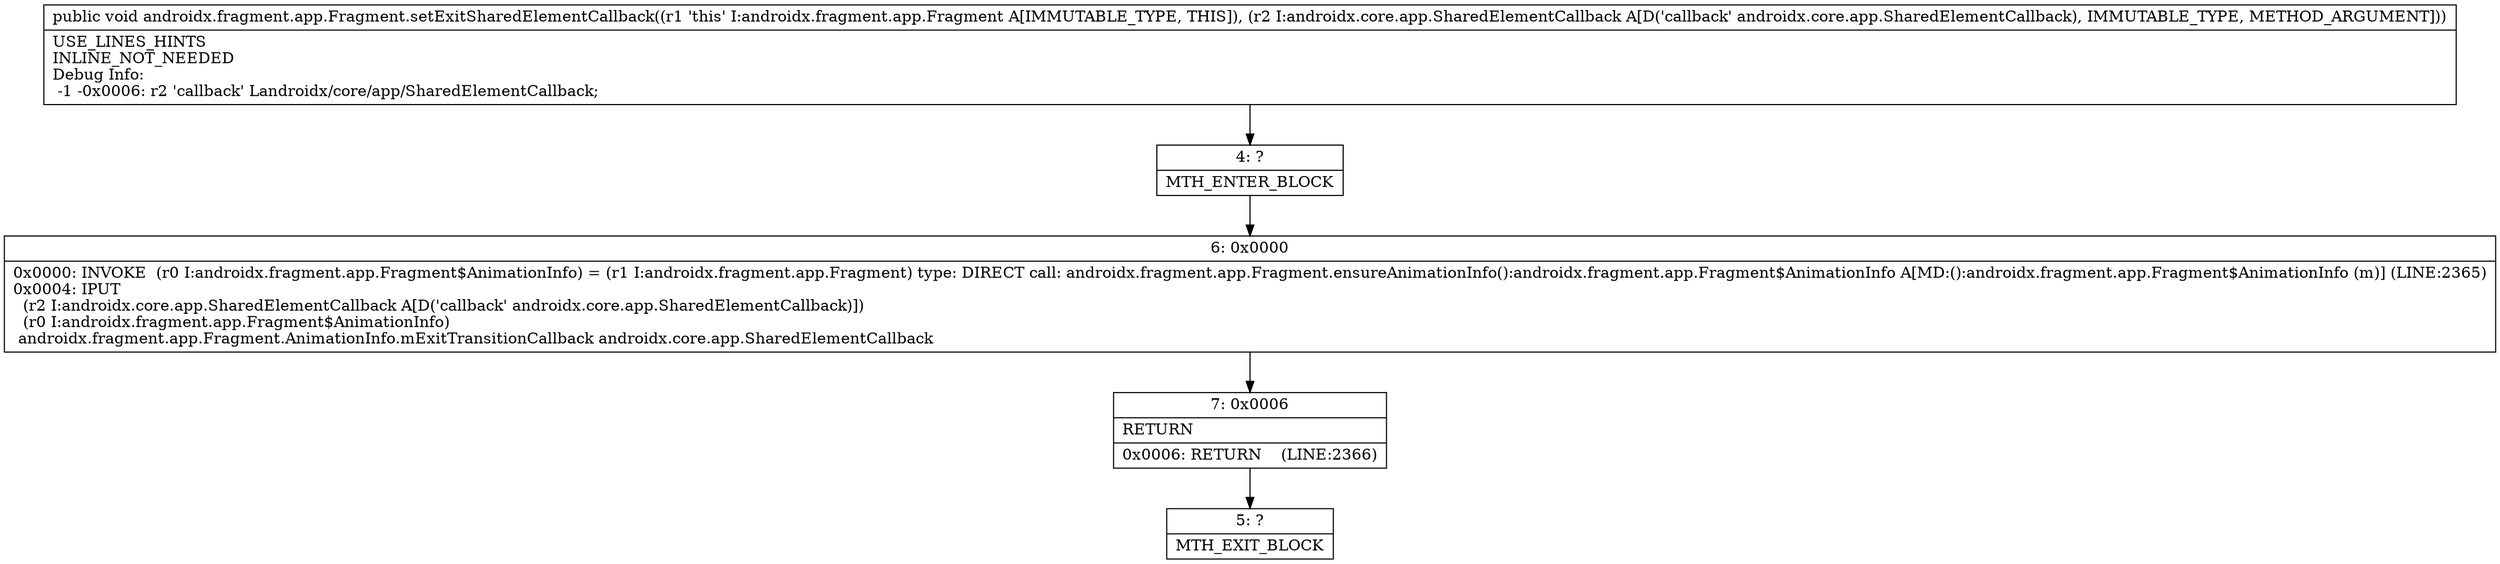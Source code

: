 digraph "CFG forandroidx.fragment.app.Fragment.setExitSharedElementCallback(Landroidx\/core\/app\/SharedElementCallback;)V" {
Node_4 [shape=record,label="{4\:\ ?|MTH_ENTER_BLOCK\l}"];
Node_6 [shape=record,label="{6\:\ 0x0000|0x0000: INVOKE  (r0 I:androidx.fragment.app.Fragment$AnimationInfo) = (r1 I:androidx.fragment.app.Fragment) type: DIRECT call: androidx.fragment.app.Fragment.ensureAnimationInfo():androidx.fragment.app.Fragment$AnimationInfo A[MD:():androidx.fragment.app.Fragment$AnimationInfo (m)] (LINE:2365)\l0x0004: IPUT  \l  (r2 I:androidx.core.app.SharedElementCallback A[D('callback' androidx.core.app.SharedElementCallback)])\l  (r0 I:androidx.fragment.app.Fragment$AnimationInfo)\l androidx.fragment.app.Fragment.AnimationInfo.mExitTransitionCallback androidx.core.app.SharedElementCallback \l}"];
Node_7 [shape=record,label="{7\:\ 0x0006|RETURN\l|0x0006: RETURN    (LINE:2366)\l}"];
Node_5 [shape=record,label="{5\:\ ?|MTH_EXIT_BLOCK\l}"];
MethodNode[shape=record,label="{public void androidx.fragment.app.Fragment.setExitSharedElementCallback((r1 'this' I:androidx.fragment.app.Fragment A[IMMUTABLE_TYPE, THIS]), (r2 I:androidx.core.app.SharedElementCallback A[D('callback' androidx.core.app.SharedElementCallback), IMMUTABLE_TYPE, METHOD_ARGUMENT]))  | USE_LINES_HINTS\lINLINE_NOT_NEEDED\lDebug Info:\l  \-1 \-0x0006: r2 'callback' Landroidx\/core\/app\/SharedElementCallback;\l}"];
MethodNode -> Node_4;Node_4 -> Node_6;
Node_6 -> Node_7;
Node_7 -> Node_5;
}

